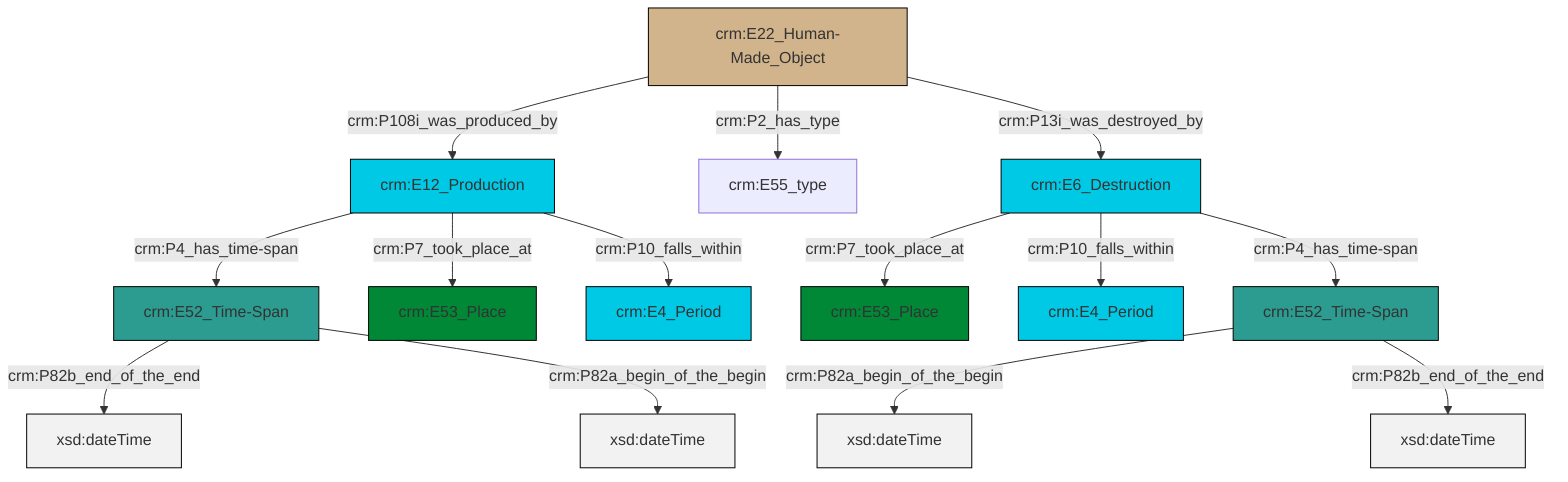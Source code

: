 graph TD
classDef Literal fill:#f2f2f2,stroke:#000000;
classDef CRM_Entity fill:#FFFFFF,stroke:#000000;
classDef Temporal_Entity fill:#00C9E6, stroke:#000000;
classDef Type fill:#E18312, stroke:#000000;
classDef Time-Span fill:#2C9C91, stroke:#000000;
classDef Appellation fill:#FFEB7F, stroke:#000000;
classDef Place fill:#008836, stroke:#000000;
classDef Persistent_Item fill:#B266B2, stroke:#000000;
classDef Conceptual_Object fill:#FFD700, stroke:#000000;
classDef Physical_Thing fill:#D2B48C, stroke:#000000;
classDef Actor fill:#f58aad, stroke:#000000;
classDef PC_Classes fill:#4ce600, stroke:#000000;
classDef Multi fill:#cccccc,stroke:#000000;

0["crm:E6_Destruction"]:::Temporal_Entity -->|crm:P7_took_place_at| 1["crm:E53_Place"]:::Place
2["crm:E22_Human-Made_Object"]:::Physical_Thing -->|crm:P108i_was_produced_by| 3["crm:E12_Production"]:::Temporal_Entity
8["crm:E52_Time-Span"]:::Time-Span -->|crm:P82a_begin_of_the_begin| 9[xsd:dateTime]:::Literal
3["crm:E12_Production"]:::Temporal_Entity -->|crm:P4_has_time-span| 12["crm:E52_Time-Span"]:::Time-Span
8["crm:E52_Time-Span"]:::Time-Span -->|crm:P82b_end_of_the_end| 13[xsd:dateTime]:::Literal
2["crm:E22_Human-Made_Object"]:::Physical_Thing -->|crm:P2_has_type| 14["crm:E55_type"]:::Default
2["crm:E22_Human-Made_Object"]:::Physical_Thing -->|crm:P13i_was_destroyed_by| 0["crm:E6_Destruction"]:::Temporal_Entity
3["crm:E12_Production"]:::Temporal_Entity -->|crm:P7_took_place_at| 10["crm:E53_Place"]:::Place
3["crm:E12_Production"]:::Temporal_Entity -->|crm:P10_falls_within| 15["crm:E4_Period"]:::Temporal_Entity
12["crm:E52_Time-Span"]:::Time-Span -->|crm:P82b_end_of_the_end| 16[xsd:dateTime]:::Literal
12["crm:E52_Time-Span"]:::Time-Span -->|crm:P82a_begin_of_the_begin| 17[xsd:dateTime]:::Literal
0["crm:E6_Destruction"]:::Temporal_Entity -->|crm:P10_falls_within| 19["crm:E4_Period"]:::Temporal_Entity
0["crm:E6_Destruction"]:::Temporal_Entity -->|crm:P4_has_time-span| 8["crm:E52_Time-Span"]:::Time-Span